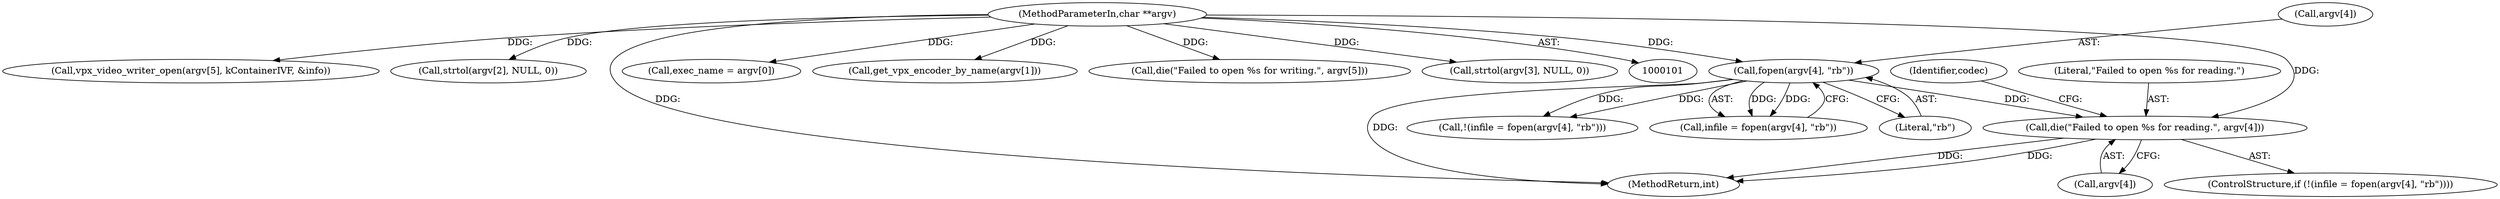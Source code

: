 digraph "0_Android_5a9753fca56f0eeb9f61e342b2fccffc364f9426_7@pointer" {
"1000361" [label="(Call,die(\"Failed to open %s for reading.\", argv[4]))"];
"1000356" [label="(Call,fopen(argv[4], \"rb\"))"];
"1000103" [label="(MethodParameterIn,char **argv)"];
"1000337" [label="(Call,vpx_video_writer_open(argv[5], kContainerIVF, &info))"];
"1000369" [label="(Identifier,codec)"];
"1000357" [label="(Call,argv[4])"];
"1000175" [label="(Call,strtol(argv[2], NULL, 0))"];
"1000354" [label="(Call,infile = fopen(argv[4], \"rb\"))"];
"1000352" [label="(ControlStructure,if (!(infile = fopen(argv[4], \"rb\"))))"];
"1000460" [label="(MethodReturn,int)"];
"1000142" [label="(Call,exec_name = argv[0])"];
"1000363" [label="(Call,argv[4])"];
"1000155" [label="(Call,get_vpx_encoder_by_name(argv[1]))"];
"1000353" [label="(Call,!(infile = fopen(argv[4], \"rb\")))"];
"1000361" [label="(Call,die(\"Failed to open %s for reading.\", argv[4]))"];
"1000103" [label="(MethodParameterIn,char **argv)"];
"1000347" [label="(Call,die(\"Failed to open %s for writing.\", argv[5]))"];
"1000356" [label="(Call,fopen(argv[4], \"rb\"))"];
"1000362" [label="(Literal,\"Failed to open %s for reading.\")"];
"1000185" [label="(Call,strtol(argv[3], NULL, 0))"];
"1000360" [label="(Literal,\"rb\")"];
"1000361" -> "1000352"  [label="AST: "];
"1000361" -> "1000363"  [label="CFG: "];
"1000362" -> "1000361"  [label="AST: "];
"1000363" -> "1000361"  [label="AST: "];
"1000369" -> "1000361"  [label="CFG: "];
"1000361" -> "1000460"  [label="DDG: "];
"1000361" -> "1000460"  [label="DDG: "];
"1000356" -> "1000361"  [label="DDG: "];
"1000103" -> "1000361"  [label="DDG: "];
"1000356" -> "1000354"  [label="AST: "];
"1000356" -> "1000360"  [label="CFG: "];
"1000357" -> "1000356"  [label="AST: "];
"1000360" -> "1000356"  [label="AST: "];
"1000354" -> "1000356"  [label="CFG: "];
"1000356" -> "1000460"  [label="DDG: "];
"1000356" -> "1000353"  [label="DDG: "];
"1000356" -> "1000353"  [label="DDG: "];
"1000356" -> "1000354"  [label="DDG: "];
"1000356" -> "1000354"  [label="DDG: "];
"1000103" -> "1000356"  [label="DDG: "];
"1000103" -> "1000101"  [label="AST: "];
"1000103" -> "1000460"  [label="DDG: "];
"1000103" -> "1000142"  [label="DDG: "];
"1000103" -> "1000155"  [label="DDG: "];
"1000103" -> "1000175"  [label="DDG: "];
"1000103" -> "1000185"  [label="DDG: "];
"1000103" -> "1000337"  [label="DDG: "];
"1000103" -> "1000347"  [label="DDG: "];
}
